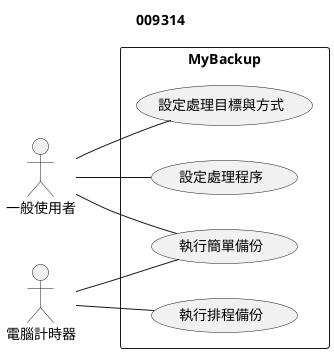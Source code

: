 @startuml
left to right direction
title 009314 
actor normal as "一般使用者"
actor computer as "電腦計時器"

rectangle MyBackup {
normal -- (設定處理目標與方式)
normal -- (設定處理程序)
normal -- (執行簡單備份)
computer -- (執行簡單備份)
computer -- (執行排程備份)
}


@enduml
